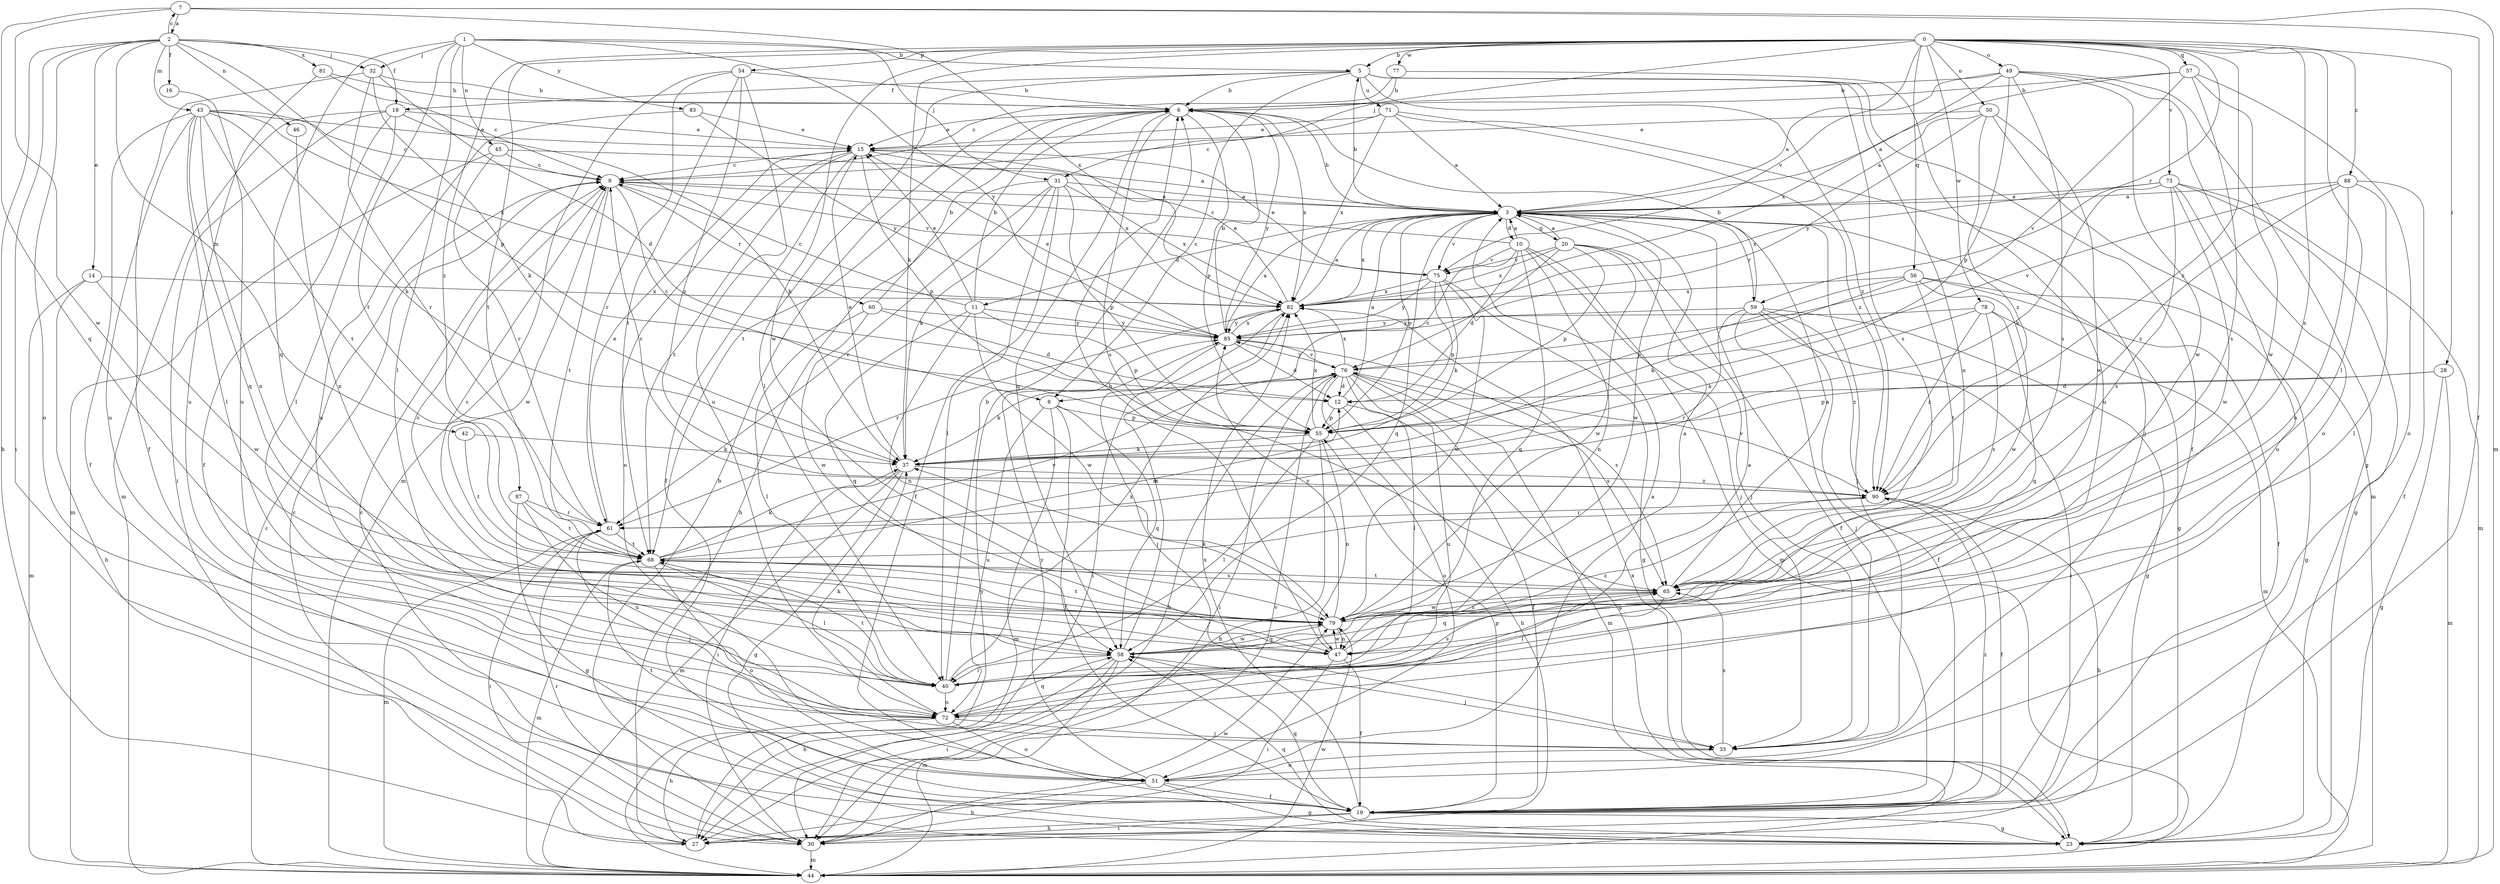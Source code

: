 strict digraph  {
0;
1;
2;
3;
5;
6;
7;
8;
9;
10;
11;
12;
14;
15;
16;
18;
19;
20;
23;
27;
28;
30;
31;
32;
33;
37;
40;
42;
43;
44;
45;
46;
47;
49;
50;
51;
54;
55;
56;
57;
58;
59;
60;
61;
65;
68;
71;
72;
73;
75;
76;
77;
78;
79;
81;
82;
83;
85;
87;
88;
90;
0 -> 5  [label=b];
0 -> 28  [label=i];
0 -> 31  [label=j];
0 -> 37  [label=k];
0 -> 40  [label=l];
0 -> 49  [label=o];
0 -> 50  [label=o];
0 -> 54  [label=p];
0 -> 56  [label=q];
0 -> 57  [label=q];
0 -> 59  [label=r];
0 -> 65  [label=s];
0 -> 68  [label=t];
0 -> 73  [label=v];
0 -> 75  [label=v];
0 -> 77  [label=w];
0 -> 78  [label=w];
0 -> 79  [label=w];
0 -> 87  [label=z];
0 -> 88  [label=z];
0 -> 90  [label=z];
1 -> 5  [label=b];
1 -> 31  [label=j];
1 -> 32  [label=j];
1 -> 40  [label=l];
1 -> 45  [label=n];
1 -> 58  [label=q];
1 -> 68  [label=t];
1 -> 83  [label=y];
1 -> 85  [label=y];
2 -> 7  [label=c];
2 -> 14  [label=e];
2 -> 16  [label=f];
2 -> 18  [label=f];
2 -> 27  [label=h];
2 -> 30  [label=i];
2 -> 32  [label=j];
2 -> 42  [label=m];
2 -> 43  [label=m];
2 -> 46  [label=n];
2 -> 51  [label=o];
2 -> 55  [label=p];
2 -> 81  [label=x];
3 -> 5  [label=b];
3 -> 6  [label=b];
3 -> 10  [label=d];
3 -> 11  [label=d];
3 -> 20  [label=g];
3 -> 23  [label=g];
3 -> 33  [label=j];
3 -> 55  [label=p];
3 -> 58  [label=q];
3 -> 59  [label=r];
3 -> 75  [label=v];
3 -> 79  [label=w];
3 -> 82  [label=x];
5 -> 6  [label=b];
5 -> 8  [label=c];
5 -> 18  [label=f];
5 -> 19  [label=f];
5 -> 40  [label=l];
5 -> 47  [label=n];
5 -> 65  [label=s];
5 -> 71  [label=u];
5 -> 90  [label=z];
6 -> 15  [label=e];
6 -> 55  [label=p];
6 -> 58  [label=q];
6 -> 65  [label=s];
6 -> 68  [label=t];
6 -> 82  [label=x];
6 -> 85  [label=y];
7 -> 2  [label=a];
7 -> 19  [label=f];
7 -> 44  [label=m];
7 -> 58  [label=q];
7 -> 79  [label=w];
7 -> 82  [label=x];
8 -> 19  [label=f];
8 -> 44  [label=m];
8 -> 55  [label=p];
8 -> 58  [label=q];
8 -> 72  [label=u];
9 -> 3  [label=a];
9 -> 8  [label=c];
9 -> 60  [label=r];
9 -> 68  [label=t];
9 -> 75  [label=v];
9 -> 79  [label=w];
10 -> 3  [label=a];
10 -> 8  [label=c];
10 -> 9  [label=c];
10 -> 12  [label=d];
10 -> 33  [label=j];
10 -> 44  [label=m];
10 -> 47  [label=n];
10 -> 58  [label=q];
10 -> 75  [label=v];
11 -> 6  [label=b];
11 -> 9  [label=c];
11 -> 15  [label=e];
11 -> 47  [label=n];
11 -> 55  [label=p];
11 -> 58  [label=q];
11 -> 79  [label=w];
11 -> 85  [label=y];
12 -> 3  [label=a];
12 -> 19  [label=f];
12 -> 27  [label=h];
12 -> 55  [label=p];
14 -> 27  [label=h];
14 -> 44  [label=m];
14 -> 79  [label=w];
14 -> 82  [label=x];
15 -> 9  [label=c];
15 -> 19  [label=f];
15 -> 51  [label=o];
15 -> 55  [label=p];
15 -> 68  [label=t];
15 -> 82  [label=x];
16 -> 72  [label=u];
18 -> 15  [label=e];
18 -> 19  [label=f];
18 -> 30  [label=i];
18 -> 37  [label=k];
18 -> 40  [label=l];
18 -> 44  [label=m];
19 -> 23  [label=g];
19 -> 27  [label=h];
19 -> 30  [label=i];
19 -> 55  [label=p];
19 -> 58  [label=q];
19 -> 82  [label=x];
19 -> 90  [label=z];
20 -> 3  [label=a];
20 -> 19  [label=f];
20 -> 33  [label=j];
20 -> 55  [label=p];
20 -> 75  [label=v];
20 -> 76  [label=v];
20 -> 79  [label=w];
20 -> 82  [label=x];
23 -> 9  [label=c];
23 -> 58  [label=q];
23 -> 82  [label=x];
27 -> 9  [label=c];
27 -> 85  [label=y];
28 -> 12  [label=d];
28 -> 23  [label=g];
28 -> 44  [label=m];
28 -> 55  [label=p];
30 -> 6  [label=b];
30 -> 44  [label=m];
30 -> 61  [label=r];
30 -> 76  [label=v];
30 -> 79  [label=w];
31 -> 3  [label=a];
31 -> 19  [label=f];
31 -> 27  [label=h];
31 -> 37  [label=k];
31 -> 40  [label=l];
31 -> 55  [label=p];
31 -> 61  [label=r];
31 -> 82  [label=x];
32 -> 6  [label=b];
32 -> 12  [label=d];
32 -> 19  [label=f];
32 -> 37  [label=k];
32 -> 61  [label=r];
33 -> 51  [label=o];
33 -> 65  [label=s];
37 -> 15  [label=e];
37 -> 23  [label=g];
37 -> 30  [label=i];
37 -> 44  [label=m];
37 -> 90  [label=z];
40 -> 6  [label=b];
40 -> 65  [label=s];
40 -> 68  [label=t];
40 -> 72  [label=u];
40 -> 82  [label=x];
42 -> 37  [label=k];
42 -> 68  [label=t];
43 -> 9  [label=c];
43 -> 15  [label=e];
43 -> 19  [label=f];
43 -> 37  [label=k];
43 -> 40  [label=l];
43 -> 47  [label=n];
43 -> 58  [label=q];
43 -> 68  [label=t];
43 -> 72  [label=u];
43 -> 82  [label=x];
44 -> 9  [label=c];
44 -> 79  [label=w];
45 -> 3  [label=a];
45 -> 9  [label=c];
45 -> 44  [label=m];
45 -> 61  [label=r];
46 -> 47  [label=n];
47 -> 3  [label=a];
47 -> 6  [label=b];
47 -> 9  [label=c];
47 -> 19  [label=f];
47 -> 30  [label=i];
47 -> 79  [label=w];
47 -> 90  [label=z];
49 -> 3  [label=a];
49 -> 6  [label=b];
49 -> 23  [label=g];
49 -> 51  [label=o];
49 -> 55  [label=p];
49 -> 65  [label=s];
49 -> 79  [label=w];
49 -> 82  [label=x];
50 -> 3  [label=a];
50 -> 15  [label=e];
50 -> 44  [label=m];
50 -> 79  [label=w];
50 -> 85  [label=y];
50 -> 90  [label=z];
51 -> 3  [label=a];
51 -> 19  [label=f];
51 -> 23  [label=g];
51 -> 27  [label=h];
51 -> 68  [label=t];
51 -> 85  [label=y];
54 -> 6  [label=b];
54 -> 44  [label=m];
54 -> 61  [label=r];
54 -> 68  [label=t];
54 -> 72  [label=u];
54 -> 90  [label=z];
55 -> 27  [label=h];
55 -> 37  [label=k];
55 -> 40  [label=l];
55 -> 47  [label=n];
55 -> 82  [label=x];
56 -> 19  [label=f];
56 -> 23  [label=g];
56 -> 37  [label=k];
56 -> 55  [label=p];
56 -> 68  [label=t];
56 -> 79  [label=w];
56 -> 82  [label=x];
57 -> 3  [label=a];
57 -> 6  [label=b];
57 -> 51  [label=o];
57 -> 65  [label=s];
57 -> 76  [label=v];
57 -> 79  [label=w];
58 -> 27  [label=h];
58 -> 30  [label=i];
58 -> 33  [label=j];
58 -> 40  [label=l];
58 -> 44  [label=m];
58 -> 79  [label=w];
58 -> 82  [label=x];
59 -> 6  [label=b];
59 -> 19  [label=f];
59 -> 23  [label=g];
59 -> 30  [label=i];
59 -> 33  [label=j];
59 -> 61  [label=r];
59 -> 85  [label=y];
59 -> 90  [label=z];
60 -> 6  [label=b];
60 -> 12  [label=d];
60 -> 40  [label=l];
60 -> 79  [label=w];
60 -> 85  [label=y];
61 -> 15  [label=e];
61 -> 30  [label=i];
61 -> 33  [label=j];
61 -> 44  [label=m];
61 -> 68  [label=t];
65 -> 3  [label=a];
65 -> 40  [label=l];
65 -> 58  [label=q];
65 -> 68  [label=t];
65 -> 79  [label=w];
68 -> 12  [label=d];
68 -> 37  [label=k];
68 -> 40  [label=l];
68 -> 44  [label=m];
68 -> 51  [label=o];
68 -> 65  [label=s];
68 -> 76  [label=v];
71 -> 3  [label=a];
71 -> 9  [label=c];
71 -> 15  [label=e];
71 -> 33  [label=j];
71 -> 82  [label=x];
71 -> 90  [label=z];
72 -> 3  [label=a];
72 -> 27  [label=h];
72 -> 33  [label=j];
72 -> 37  [label=k];
72 -> 51  [label=o];
72 -> 58  [label=q];
73 -> 3  [label=a];
73 -> 23  [label=g];
73 -> 37  [label=k];
73 -> 44  [label=m];
73 -> 65  [label=s];
73 -> 72  [label=u];
73 -> 79  [label=w];
73 -> 82  [label=x];
75 -> 15  [label=e];
75 -> 23  [label=g];
75 -> 37  [label=k];
75 -> 55  [label=p];
75 -> 79  [label=w];
75 -> 82  [label=x];
75 -> 85  [label=y];
76 -> 12  [label=d];
76 -> 23  [label=g];
76 -> 27  [label=h];
76 -> 30  [label=i];
76 -> 37  [label=k];
76 -> 40  [label=l];
76 -> 44  [label=m];
76 -> 51  [label=o];
76 -> 65  [label=s];
76 -> 72  [label=u];
76 -> 82  [label=x];
76 -> 85  [label=y];
77 -> 6  [label=b];
77 -> 9  [label=c];
77 -> 72  [label=u];
78 -> 37  [label=k];
78 -> 44  [label=m];
78 -> 58  [label=q];
78 -> 65  [label=s];
78 -> 85  [label=y];
78 -> 90  [label=z];
79 -> 9  [label=c];
79 -> 37  [label=k];
79 -> 47  [label=n];
79 -> 58  [label=q];
79 -> 65  [label=s];
79 -> 68  [label=t];
79 -> 85  [label=y];
81 -> 6  [label=b];
81 -> 9  [label=c];
81 -> 72  [label=u];
82 -> 3  [label=a];
82 -> 15  [label=e];
82 -> 30  [label=i];
82 -> 61  [label=r];
82 -> 85  [label=y];
83 -> 15  [label=e];
83 -> 72  [label=u];
83 -> 85  [label=y];
85 -> 3  [label=a];
85 -> 6  [label=b];
85 -> 12  [label=d];
85 -> 15  [label=e];
85 -> 33  [label=j];
85 -> 65  [label=s];
85 -> 76  [label=v];
85 -> 82  [label=x];
87 -> 23  [label=g];
87 -> 61  [label=r];
87 -> 68  [label=t];
87 -> 72  [label=u];
88 -> 3  [label=a];
88 -> 19  [label=f];
88 -> 40  [label=l];
88 -> 47  [label=n];
88 -> 76  [label=v];
88 -> 90  [label=z];
90 -> 9  [label=c];
90 -> 19  [label=f];
90 -> 27  [label=h];
90 -> 61  [label=r];
90 -> 76  [label=v];
}
